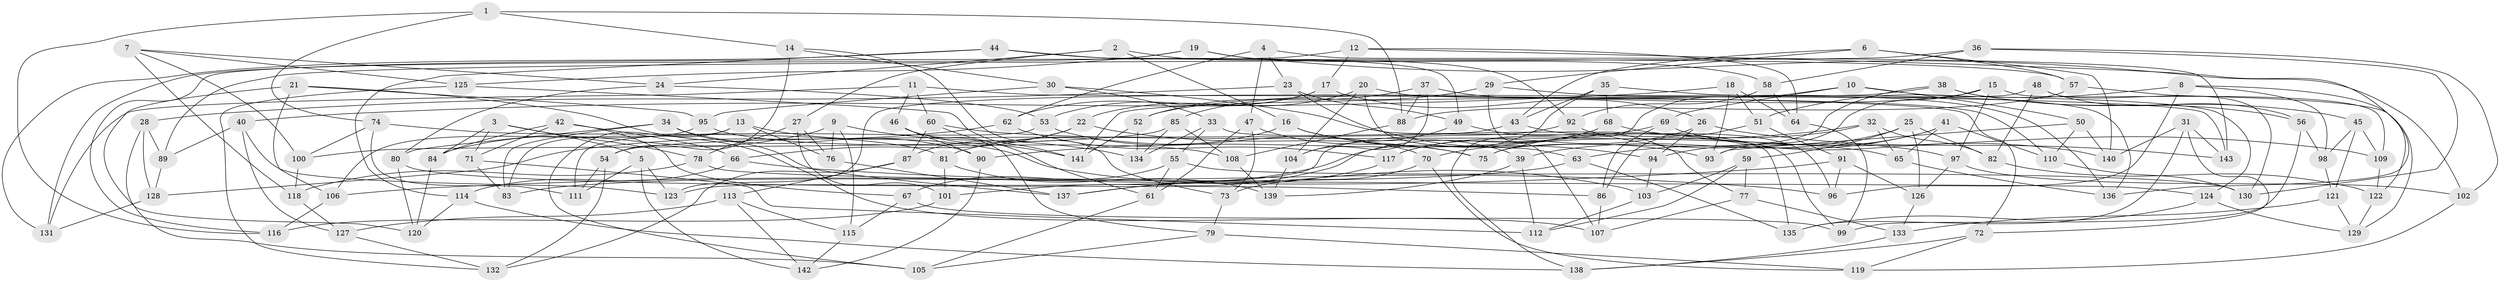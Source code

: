 // Generated by graph-tools (version 1.1) at 2025/50/03/09/25 03:50:53]
// undirected, 143 vertices, 286 edges
graph export_dot {
graph [start="1"]
  node [color=gray90,style=filled];
  1;
  2;
  3;
  4;
  5;
  6;
  7;
  8;
  9;
  10;
  11;
  12;
  13;
  14;
  15;
  16;
  17;
  18;
  19;
  20;
  21;
  22;
  23;
  24;
  25;
  26;
  27;
  28;
  29;
  30;
  31;
  32;
  33;
  34;
  35;
  36;
  37;
  38;
  39;
  40;
  41;
  42;
  43;
  44;
  45;
  46;
  47;
  48;
  49;
  50;
  51;
  52;
  53;
  54;
  55;
  56;
  57;
  58;
  59;
  60;
  61;
  62;
  63;
  64;
  65;
  66;
  67;
  68;
  69;
  70;
  71;
  72;
  73;
  74;
  75;
  76;
  77;
  78;
  79;
  80;
  81;
  82;
  83;
  84;
  85;
  86;
  87;
  88;
  89;
  90;
  91;
  92;
  93;
  94;
  95;
  96;
  97;
  98;
  99;
  100;
  101;
  102;
  103;
  104;
  105;
  106;
  107;
  108;
  109;
  110;
  111;
  112;
  113;
  114;
  115;
  116;
  117;
  118;
  119;
  120;
  121;
  122;
  123;
  124;
  125;
  126;
  127;
  128;
  129;
  130;
  131;
  132;
  133;
  134;
  135;
  136;
  137;
  138;
  139;
  140;
  141;
  142;
  143;
  1 -- 14;
  1 -- 88;
  1 -- 74;
  1 -- 116;
  2 -- 16;
  2 -- 92;
  2 -- 24;
  2 -- 27;
  3 -- 5;
  3 -- 78;
  3 -- 71;
  3 -- 84;
  4 -- 47;
  4 -- 23;
  4 -- 62;
  4 -- 143;
  5 -- 111;
  5 -- 123;
  5 -- 142;
  6 -- 57;
  6 -- 140;
  6 -- 43;
  6 -- 29;
  7 -- 100;
  7 -- 24;
  7 -- 125;
  7 -- 118;
  8 -- 51;
  8 -- 98;
  8 -- 122;
  8 -- 96;
  9 -- 115;
  9 -- 134;
  9 -- 84;
  9 -- 76;
  10 -- 138;
  10 -- 50;
  10 -- 69;
  10 -- 124;
  11 -- 60;
  11 -- 46;
  11 -- 72;
  11 -- 131;
  12 -- 116;
  12 -- 136;
  12 -- 17;
  12 -- 64;
  13 -- 105;
  13 -- 76;
  13 -- 103;
  13 -- 83;
  14 -- 30;
  14 -- 54;
  14 -- 73;
  15 -- 52;
  15 -- 93;
  15 -- 109;
  15 -- 97;
  16 -- 39;
  16 -- 81;
  16 -- 94;
  17 -- 53;
  17 -- 26;
  17 -- 62;
  18 -- 40;
  18 -- 93;
  18 -- 64;
  18 -- 51;
  19 -- 125;
  19 -- 58;
  19 -- 131;
  19 -- 102;
  20 -- 22;
  20 -- 63;
  20 -- 110;
  20 -- 104;
  21 -- 120;
  21 -- 107;
  21 -- 95;
  21 -- 106;
  22 -- 87;
  22 -- 66;
  22 -- 75;
  23 -- 28;
  23 -- 93;
  23 -- 49;
  24 -- 80;
  24 -- 53;
  25 -- 39;
  25 -- 82;
  25 -- 126;
  25 -- 59;
  26 -- 143;
  26 -- 117;
  26 -- 94;
  27 -- 76;
  27 -- 101;
  27 -- 78;
  28 -- 128;
  28 -- 89;
  28 -- 105;
  29 -- 136;
  29 -- 85;
  29 -- 107;
  30 -- 99;
  30 -- 95;
  30 -- 33;
  31 -- 140;
  31 -- 135;
  31 -- 143;
  31 -- 72;
  32 -- 65;
  32 -- 82;
  32 -- 75;
  32 -- 70;
  33 -- 134;
  33 -- 55;
  33 -- 135;
  34 -- 137;
  34 -- 90;
  34 -- 83;
  34 -- 80;
  35 -- 68;
  35 -- 43;
  35 -- 137;
  35 -- 143;
  36 -- 89;
  36 -- 102;
  36 -- 58;
  36 -- 130;
  37 -- 136;
  37 -- 52;
  37 -- 104;
  37 -- 88;
  38 -- 75;
  38 -- 141;
  38 -- 45;
  38 -- 56;
  39 -- 112;
  39 -- 139;
  40 -- 123;
  40 -- 127;
  40 -- 89;
  41 -- 65;
  41 -- 94;
  41 -- 110;
  41 -- 63;
  42 -- 84;
  42 -- 67;
  42 -- 66;
  42 -- 71;
  43 -- 96;
  43 -- 54;
  44 -- 114;
  44 -- 57;
  44 -- 49;
  44 -- 131;
  45 -- 98;
  45 -- 109;
  45 -- 121;
  46 -- 141;
  46 -- 90;
  46 -- 79;
  47 -- 73;
  47 -- 61;
  47 -- 75;
  48 -- 56;
  48 -- 82;
  48 -- 130;
  48 -- 123;
  49 -- 77;
  49 -- 104;
  50 -- 110;
  50 -- 93;
  50 -- 140;
  51 -- 86;
  51 -- 91;
  52 -- 134;
  52 -- 141;
  53 -- 111;
  53 -- 70;
  54 -- 132;
  54 -- 111;
  55 -- 67;
  55 -- 130;
  55 -- 61;
  56 -- 99;
  56 -- 98;
  57 -- 129;
  57 -- 88;
  58 -- 64;
  58 -- 92;
  59 -- 77;
  59 -- 112;
  59 -- 103;
  60 -- 61;
  60 -- 87;
  60 -- 65;
  61 -- 105;
  62 -- 117;
  62 -- 128;
  63 -- 135;
  63 -- 83;
  64 -- 99;
  65 -- 136;
  66 -- 114;
  66 -- 96;
  67 -- 115;
  67 -- 99;
  68 -- 101;
  68 -- 117;
  68 -- 109;
  69 -- 86;
  69 -- 140;
  69 -- 90;
  70 -- 119;
  70 -- 73;
  71 -- 112;
  71 -- 83;
  72 -- 138;
  72 -- 119;
  73 -- 79;
  74 -- 111;
  74 -- 100;
  74 -- 81;
  76 -- 137;
  77 -- 107;
  77 -- 133;
  78 -- 124;
  78 -- 118;
  79 -- 119;
  79 -- 105;
  80 -- 120;
  80 -- 86;
  81 -- 101;
  81 -- 139;
  82 -- 122;
  84 -- 120;
  85 -- 108;
  85 -- 100;
  85 -- 134;
  86 -- 107;
  87 -- 132;
  87 -- 113;
  88 -- 108;
  89 -- 128;
  90 -- 142;
  91 -- 96;
  91 -- 126;
  91 -- 106;
  92 -- 97;
  92 -- 123;
  94 -- 103;
  95 -- 106;
  95 -- 108;
  97 -- 126;
  97 -- 102;
  98 -- 121;
  100 -- 118;
  101 -- 116;
  102 -- 119;
  103 -- 112;
  104 -- 139;
  106 -- 116;
  108 -- 139;
  109 -- 122;
  110 -- 130;
  113 -- 142;
  113 -- 127;
  113 -- 115;
  114 -- 138;
  114 -- 120;
  115 -- 142;
  117 -- 137;
  118 -- 127;
  121 -- 133;
  121 -- 129;
  122 -- 129;
  124 -- 135;
  124 -- 129;
  125 -- 132;
  125 -- 141;
  126 -- 133;
  127 -- 132;
  128 -- 131;
  133 -- 138;
}
